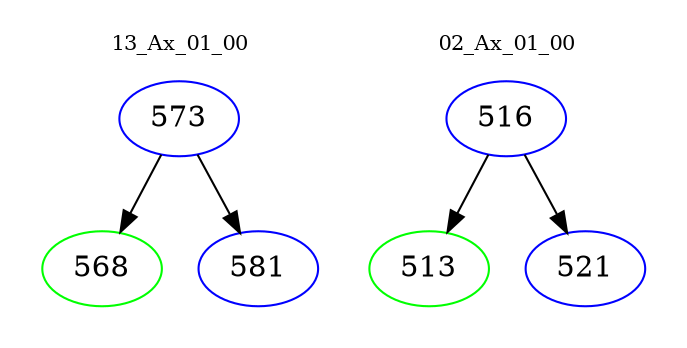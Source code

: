 digraph{
subgraph cluster_0 {
color = white
label = "13_Ax_01_00";
fontsize=10;
T0_573 [label="573", color="blue"]
T0_573 -> T0_568 [color="black"]
T0_568 [label="568", color="green"]
T0_573 -> T0_581 [color="black"]
T0_581 [label="581", color="blue"]
}
subgraph cluster_1 {
color = white
label = "02_Ax_01_00";
fontsize=10;
T1_516 [label="516", color="blue"]
T1_516 -> T1_513 [color="black"]
T1_513 [label="513", color="green"]
T1_516 -> T1_521 [color="black"]
T1_521 [label="521", color="blue"]
}
}
